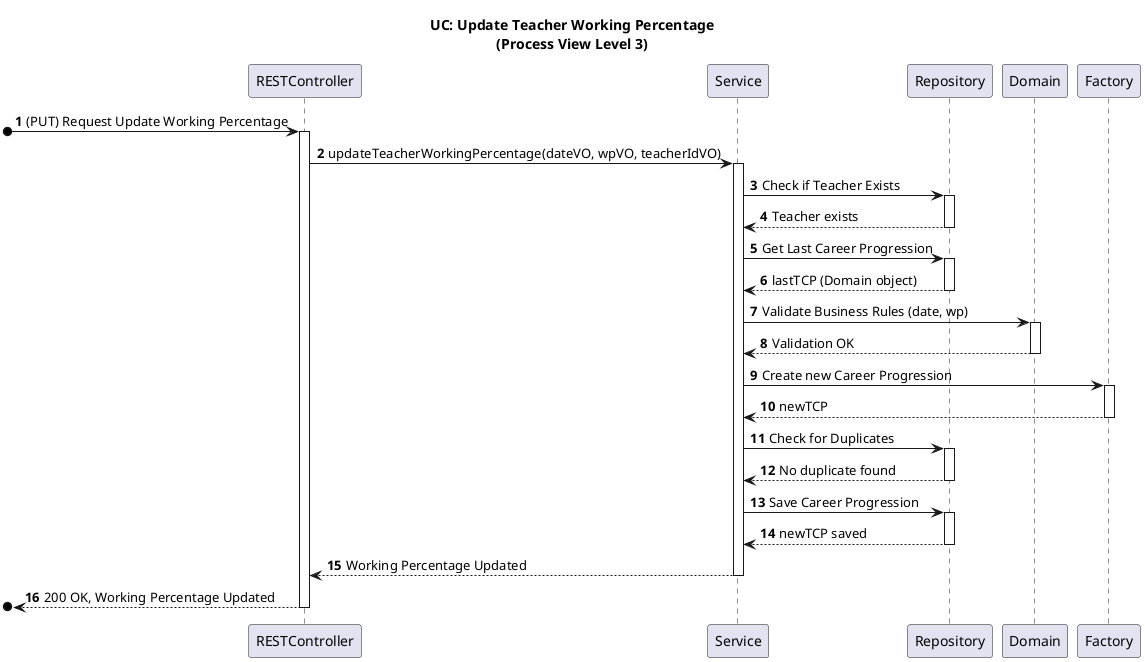 @startuml

title UC: Update Teacher Working Percentage\n(Process View Level 3)
autonumber

participant "RESTController" as RC
participant "Service" as S
participant "Repository" as R
participant "Domain" as D
participant "Factory" as F

[o-> RC: (PUT) Request Update Working Percentage
activate RC
RC -> S: updateTeacherWorkingPercentage(dateVO, wpVO, teacherIdVO)
activate S

S -> R: Check if Teacher Exists
activate R
R --> S: Teacher exists
deactivate R

S -> R: Get Last Career Progression
activate R
R --> S: lastTCP (Domain object)
deactivate R

S -> D: Validate Business Rules (date, wp)
activate D
D --> S: Validation OK
deactivate D

S -> F: Create new Career Progression
activate F
F --> S: newTCP
deactivate F

S -> R: Check for Duplicates
activate R
R --> S: No duplicate found
deactivate R

S -> R: Save Career Progression
activate R
R --> S: newTCP saved
deactivate R

S --> RC: Working Percentage Updated
deactivate S
[o<-- RC: 200 OK, Working Percentage Updated
deactivate RC

@enduml
